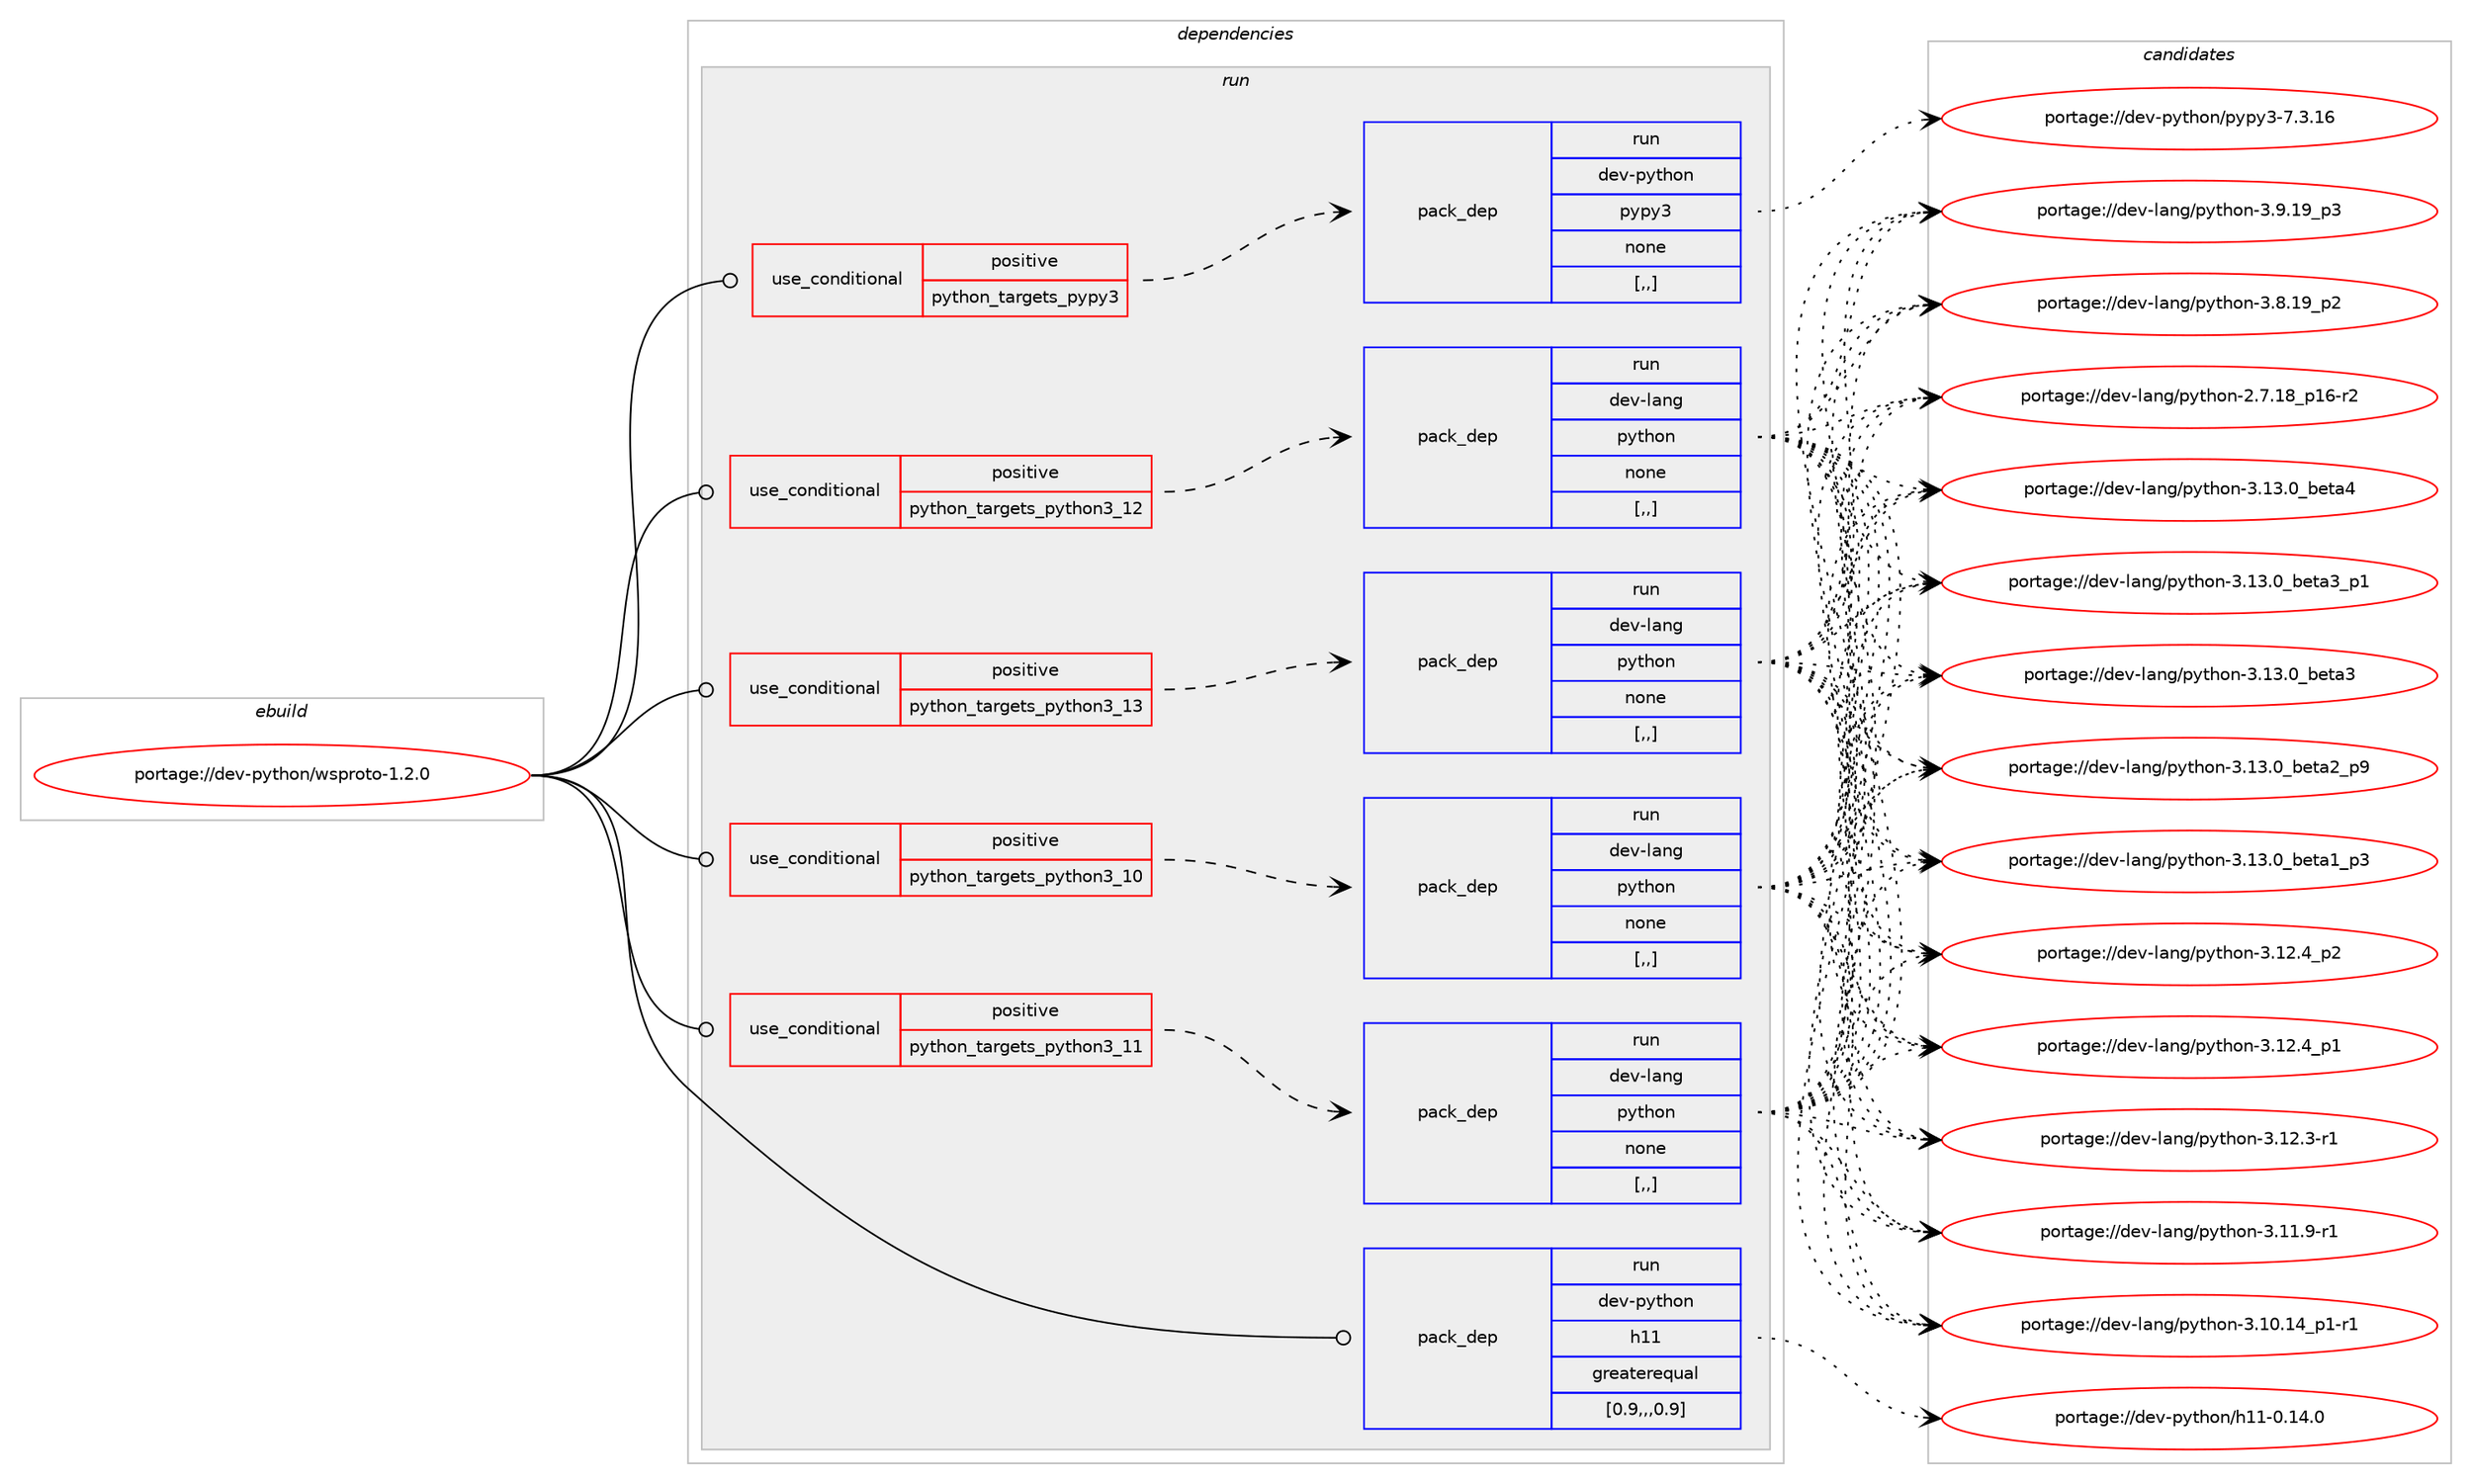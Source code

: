 digraph prolog {

# *************
# Graph options
# *************

newrank=true;
concentrate=true;
compound=true;
graph [rankdir=LR,fontname=Helvetica,fontsize=10,ranksep=1.5];#, ranksep=2.5, nodesep=0.2];
edge  [arrowhead=vee];
node  [fontname=Helvetica,fontsize=10];

# **********
# The ebuild
# **********

subgraph cluster_leftcol {
color=gray;
label=<<i>ebuild</i>>;
id [label="portage://dev-python/wsproto-1.2.0", color=red, width=4, href="../dev-python/wsproto-1.2.0.svg"];
}

# ****************
# The dependencies
# ****************

subgraph cluster_midcol {
color=gray;
label=<<i>dependencies</i>>;
subgraph cluster_compile {
fillcolor="#eeeeee";
style=filled;
label=<<i>compile</i>>;
}
subgraph cluster_compileandrun {
fillcolor="#eeeeee";
style=filled;
label=<<i>compile and run</i>>;
}
subgraph cluster_run {
fillcolor="#eeeeee";
style=filled;
label=<<i>run</i>>;
subgraph cond41287 {
dependency167692 [label=<<TABLE BORDER="0" CELLBORDER="1" CELLSPACING="0" CELLPADDING="4"><TR><TD ROWSPAN="3" CELLPADDING="10">use_conditional</TD></TR><TR><TD>positive</TD></TR><TR><TD>python_targets_pypy3</TD></TR></TABLE>>, shape=none, color=red];
subgraph pack125132 {
dependency167693 [label=<<TABLE BORDER="0" CELLBORDER="1" CELLSPACING="0" CELLPADDING="4" WIDTH="220"><TR><TD ROWSPAN="6" CELLPADDING="30">pack_dep</TD></TR><TR><TD WIDTH="110">run</TD></TR><TR><TD>dev-python</TD></TR><TR><TD>pypy3</TD></TR><TR><TD>none</TD></TR><TR><TD>[,,]</TD></TR></TABLE>>, shape=none, color=blue];
}
dependency167692:e -> dependency167693:w [weight=20,style="dashed",arrowhead="vee"];
}
id:e -> dependency167692:w [weight=20,style="solid",arrowhead="odot"];
subgraph cond41288 {
dependency167694 [label=<<TABLE BORDER="0" CELLBORDER="1" CELLSPACING="0" CELLPADDING="4"><TR><TD ROWSPAN="3" CELLPADDING="10">use_conditional</TD></TR><TR><TD>positive</TD></TR><TR><TD>python_targets_python3_10</TD></TR></TABLE>>, shape=none, color=red];
subgraph pack125133 {
dependency167695 [label=<<TABLE BORDER="0" CELLBORDER="1" CELLSPACING="0" CELLPADDING="4" WIDTH="220"><TR><TD ROWSPAN="6" CELLPADDING="30">pack_dep</TD></TR><TR><TD WIDTH="110">run</TD></TR><TR><TD>dev-lang</TD></TR><TR><TD>python</TD></TR><TR><TD>none</TD></TR><TR><TD>[,,]</TD></TR></TABLE>>, shape=none, color=blue];
}
dependency167694:e -> dependency167695:w [weight=20,style="dashed",arrowhead="vee"];
}
id:e -> dependency167694:w [weight=20,style="solid",arrowhead="odot"];
subgraph cond41289 {
dependency167696 [label=<<TABLE BORDER="0" CELLBORDER="1" CELLSPACING="0" CELLPADDING="4"><TR><TD ROWSPAN="3" CELLPADDING="10">use_conditional</TD></TR><TR><TD>positive</TD></TR><TR><TD>python_targets_python3_11</TD></TR></TABLE>>, shape=none, color=red];
subgraph pack125134 {
dependency167697 [label=<<TABLE BORDER="0" CELLBORDER="1" CELLSPACING="0" CELLPADDING="4" WIDTH="220"><TR><TD ROWSPAN="6" CELLPADDING="30">pack_dep</TD></TR><TR><TD WIDTH="110">run</TD></TR><TR><TD>dev-lang</TD></TR><TR><TD>python</TD></TR><TR><TD>none</TD></TR><TR><TD>[,,]</TD></TR></TABLE>>, shape=none, color=blue];
}
dependency167696:e -> dependency167697:w [weight=20,style="dashed",arrowhead="vee"];
}
id:e -> dependency167696:w [weight=20,style="solid",arrowhead="odot"];
subgraph cond41290 {
dependency167698 [label=<<TABLE BORDER="0" CELLBORDER="1" CELLSPACING="0" CELLPADDING="4"><TR><TD ROWSPAN="3" CELLPADDING="10">use_conditional</TD></TR><TR><TD>positive</TD></TR><TR><TD>python_targets_python3_12</TD></TR></TABLE>>, shape=none, color=red];
subgraph pack125135 {
dependency167699 [label=<<TABLE BORDER="0" CELLBORDER="1" CELLSPACING="0" CELLPADDING="4" WIDTH="220"><TR><TD ROWSPAN="6" CELLPADDING="30">pack_dep</TD></TR><TR><TD WIDTH="110">run</TD></TR><TR><TD>dev-lang</TD></TR><TR><TD>python</TD></TR><TR><TD>none</TD></TR><TR><TD>[,,]</TD></TR></TABLE>>, shape=none, color=blue];
}
dependency167698:e -> dependency167699:w [weight=20,style="dashed",arrowhead="vee"];
}
id:e -> dependency167698:w [weight=20,style="solid",arrowhead="odot"];
subgraph cond41291 {
dependency167700 [label=<<TABLE BORDER="0" CELLBORDER="1" CELLSPACING="0" CELLPADDING="4"><TR><TD ROWSPAN="3" CELLPADDING="10">use_conditional</TD></TR><TR><TD>positive</TD></TR><TR><TD>python_targets_python3_13</TD></TR></TABLE>>, shape=none, color=red];
subgraph pack125136 {
dependency167701 [label=<<TABLE BORDER="0" CELLBORDER="1" CELLSPACING="0" CELLPADDING="4" WIDTH="220"><TR><TD ROWSPAN="6" CELLPADDING="30">pack_dep</TD></TR><TR><TD WIDTH="110">run</TD></TR><TR><TD>dev-lang</TD></TR><TR><TD>python</TD></TR><TR><TD>none</TD></TR><TR><TD>[,,]</TD></TR></TABLE>>, shape=none, color=blue];
}
dependency167700:e -> dependency167701:w [weight=20,style="dashed",arrowhead="vee"];
}
id:e -> dependency167700:w [weight=20,style="solid",arrowhead="odot"];
subgraph pack125137 {
dependency167702 [label=<<TABLE BORDER="0" CELLBORDER="1" CELLSPACING="0" CELLPADDING="4" WIDTH="220"><TR><TD ROWSPAN="6" CELLPADDING="30">pack_dep</TD></TR><TR><TD WIDTH="110">run</TD></TR><TR><TD>dev-python</TD></TR><TR><TD>h11</TD></TR><TR><TD>greaterequal</TD></TR><TR><TD>[0.9,,,0.9]</TD></TR></TABLE>>, shape=none, color=blue];
}
id:e -> dependency167702:w [weight=20,style="solid",arrowhead="odot"];
}
}

# **************
# The candidates
# **************

subgraph cluster_choices {
rank=same;
color=gray;
label=<<i>candidates</i>>;

subgraph choice125132 {
color=black;
nodesep=1;
choice10010111845112121116104111110471121211121215145554651464954 [label="portage://dev-python/pypy3-7.3.16", color=red, width=4,href="../dev-python/pypy3-7.3.16.svg"];
dependency167693:e -> choice10010111845112121116104111110471121211121215145554651464954:w [style=dotted,weight="100"];
}
subgraph choice125133 {
color=black;
nodesep=1;
choice1001011184510897110103471121211161041111104551464951464895981011169752 [label="portage://dev-lang/python-3.13.0_beta4", color=red, width=4,href="../dev-lang/python-3.13.0_beta4.svg"];
choice10010111845108971101034711212111610411111045514649514648959810111697519511249 [label="portage://dev-lang/python-3.13.0_beta3_p1", color=red, width=4,href="../dev-lang/python-3.13.0_beta3_p1.svg"];
choice1001011184510897110103471121211161041111104551464951464895981011169751 [label="portage://dev-lang/python-3.13.0_beta3", color=red, width=4,href="../dev-lang/python-3.13.0_beta3.svg"];
choice10010111845108971101034711212111610411111045514649514648959810111697509511257 [label="portage://dev-lang/python-3.13.0_beta2_p9", color=red, width=4,href="../dev-lang/python-3.13.0_beta2_p9.svg"];
choice10010111845108971101034711212111610411111045514649514648959810111697499511251 [label="portage://dev-lang/python-3.13.0_beta1_p3", color=red, width=4,href="../dev-lang/python-3.13.0_beta1_p3.svg"];
choice100101118451089711010347112121116104111110455146495046529511250 [label="portage://dev-lang/python-3.12.4_p2", color=red, width=4,href="../dev-lang/python-3.12.4_p2.svg"];
choice100101118451089711010347112121116104111110455146495046529511249 [label="portage://dev-lang/python-3.12.4_p1", color=red, width=4,href="../dev-lang/python-3.12.4_p1.svg"];
choice100101118451089711010347112121116104111110455146495046514511449 [label="portage://dev-lang/python-3.12.3-r1", color=red, width=4,href="../dev-lang/python-3.12.3-r1.svg"];
choice100101118451089711010347112121116104111110455146494946574511449 [label="portage://dev-lang/python-3.11.9-r1", color=red, width=4,href="../dev-lang/python-3.11.9-r1.svg"];
choice100101118451089711010347112121116104111110455146494846495295112494511449 [label="portage://dev-lang/python-3.10.14_p1-r1", color=red, width=4,href="../dev-lang/python-3.10.14_p1-r1.svg"];
choice100101118451089711010347112121116104111110455146574649579511251 [label="portage://dev-lang/python-3.9.19_p3", color=red, width=4,href="../dev-lang/python-3.9.19_p3.svg"];
choice100101118451089711010347112121116104111110455146564649579511250 [label="portage://dev-lang/python-3.8.19_p2", color=red, width=4,href="../dev-lang/python-3.8.19_p2.svg"];
choice100101118451089711010347112121116104111110455046554649569511249544511450 [label="portage://dev-lang/python-2.7.18_p16-r2", color=red, width=4,href="../dev-lang/python-2.7.18_p16-r2.svg"];
dependency167695:e -> choice1001011184510897110103471121211161041111104551464951464895981011169752:w [style=dotted,weight="100"];
dependency167695:e -> choice10010111845108971101034711212111610411111045514649514648959810111697519511249:w [style=dotted,weight="100"];
dependency167695:e -> choice1001011184510897110103471121211161041111104551464951464895981011169751:w [style=dotted,weight="100"];
dependency167695:e -> choice10010111845108971101034711212111610411111045514649514648959810111697509511257:w [style=dotted,weight="100"];
dependency167695:e -> choice10010111845108971101034711212111610411111045514649514648959810111697499511251:w [style=dotted,weight="100"];
dependency167695:e -> choice100101118451089711010347112121116104111110455146495046529511250:w [style=dotted,weight="100"];
dependency167695:e -> choice100101118451089711010347112121116104111110455146495046529511249:w [style=dotted,weight="100"];
dependency167695:e -> choice100101118451089711010347112121116104111110455146495046514511449:w [style=dotted,weight="100"];
dependency167695:e -> choice100101118451089711010347112121116104111110455146494946574511449:w [style=dotted,weight="100"];
dependency167695:e -> choice100101118451089711010347112121116104111110455146494846495295112494511449:w [style=dotted,weight="100"];
dependency167695:e -> choice100101118451089711010347112121116104111110455146574649579511251:w [style=dotted,weight="100"];
dependency167695:e -> choice100101118451089711010347112121116104111110455146564649579511250:w [style=dotted,weight="100"];
dependency167695:e -> choice100101118451089711010347112121116104111110455046554649569511249544511450:w [style=dotted,weight="100"];
}
subgraph choice125134 {
color=black;
nodesep=1;
choice1001011184510897110103471121211161041111104551464951464895981011169752 [label="portage://dev-lang/python-3.13.0_beta4", color=red, width=4,href="../dev-lang/python-3.13.0_beta4.svg"];
choice10010111845108971101034711212111610411111045514649514648959810111697519511249 [label="portage://dev-lang/python-3.13.0_beta3_p1", color=red, width=4,href="../dev-lang/python-3.13.0_beta3_p1.svg"];
choice1001011184510897110103471121211161041111104551464951464895981011169751 [label="portage://dev-lang/python-3.13.0_beta3", color=red, width=4,href="../dev-lang/python-3.13.0_beta3.svg"];
choice10010111845108971101034711212111610411111045514649514648959810111697509511257 [label="portage://dev-lang/python-3.13.0_beta2_p9", color=red, width=4,href="../dev-lang/python-3.13.0_beta2_p9.svg"];
choice10010111845108971101034711212111610411111045514649514648959810111697499511251 [label="portage://dev-lang/python-3.13.0_beta1_p3", color=red, width=4,href="../dev-lang/python-3.13.0_beta1_p3.svg"];
choice100101118451089711010347112121116104111110455146495046529511250 [label="portage://dev-lang/python-3.12.4_p2", color=red, width=4,href="../dev-lang/python-3.12.4_p2.svg"];
choice100101118451089711010347112121116104111110455146495046529511249 [label="portage://dev-lang/python-3.12.4_p1", color=red, width=4,href="../dev-lang/python-3.12.4_p1.svg"];
choice100101118451089711010347112121116104111110455146495046514511449 [label="portage://dev-lang/python-3.12.3-r1", color=red, width=4,href="../dev-lang/python-3.12.3-r1.svg"];
choice100101118451089711010347112121116104111110455146494946574511449 [label="portage://dev-lang/python-3.11.9-r1", color=red, width=4,href="../dev-lang/python-3.11.9-r1.svg"];
choice100101118451089711010347112121116104111110455146494846495295112494511449 [label="portage://dev-lang/python-3.10.14_p1-r1", color=red, width=4,href="../dev-lang/python-3.10.14_p1-r1.svg"];
choice100101118451089711010347112121116104111110455146574649579511251 [label="portage://dev-lang/python-3.9.19_p3", color=red, width=4,href="../dev-lang/python-3.9.19_p3.svg"];
choice100101118451089711010347112121116104111110455146564649579511250 [label="portage://dev-lang/python-3.8.19_p2", color=red, width=4,href="../dev-lang/python-3.8.19_p2.svg"];
choice100101118451089711010347112121116104111110455046554649569511249544511450 [label="portage://dev-lang/python-2.7.18_p16-r2", color=red, width=4,href="../dev-lang/python-2.7.18_p16-r2.svg"];
dependency167697:e -> choice1001011184510897110103471121211161041111104551464951464895981011169752:w [style=dotted,weight="100"];
dependency167697:e -> choice10010111845108971101034711212111610411111045514649514648959810111697519511249:w [style=dotted,weight="100"];
dependency167697:e -> choice1001011184510897110103471121211161041111104551464951464895981011169751:w [style=dotted,weight="100"];
dependency167697:e -> choice10010111845108971101034711212111610411111045514649514648959810111697509511257:w [style=dotted,weight="100"];
dependency167697:e -> choice10010111845108971101034711212111610411111045514649514648959810111697499511251:w [style=dotted,weight="100"];
dependency167697:e -> choice100101118451089711010347112121116104111110455146495046529511250:w [style=dotted,weight="100"];
dependency167697:e -> choice100101118451089711010347112121116104111110455146495046529511249:w [style=dotted,weight="100"];
dependency167697:e -> choice100101118451089711010347112121116104111110455146495046514511449:w [style=dotted,weight="100"];
dependency167697:e -> choice100101118451089711010347112121116104111110455146494946574511449:w [style=dotted,weight="100"];
dependency167697:e -> choice100101118451089711010347112121116104111110455146494846495295112494511449:w [style=dotted,weight="100"];
dependency167697:e -> choice100101118451089711010347112121116104111110455146574649579511251:w [style=dotted,weight="100"];
dependency167697:e -> choice100101118451089711010347112121116104111110455146564649579511250:w [style=dotted,weight="100"];
dependency167697:e -> choice100101118451089711010347112121116104111110455046554649569511249544511450:w [style=dotted,weight="100"];
}
subgraph choice125135 {
color=black;
nodesep=1;
choice1001011184510897110103471121211161041111104551464951464895981011169752 [label="portage://dev-lang/python-3.13.0_beta4", color=red, width=4,href="../dev-lang/python-3.13.0_beta4.svg"];
choice10010111845108971101034711212111610411111045514649514648959810111697519511249 [label="portage://dev-lang/python-3.13.0_beta3_p1", color=red, width=4,href="../dev-lang/python-3.13.0_beta3_p1.svg"];
choice1001011184510897110103471121211161041111104551464951464895981011169751 [label="portage://dev-lang/python-3.13.0_beta3", color=red, width=4,href="../dev-lang/python-3.13.0_beta3.svg"];
choice10010111845108971101034711212111610411111045514649514648959810111697509511257 [label="portage://dev-lang/python-3.13.0_beta2_p9", color=red, width=4,href="../dev-lang/python-3.13.0_beta2_p9.svg"];
choice10010111845108971101034711212111610411111045514649514648959810111697499511251 [label="portage://dev-lang/python-3.13.0_beta1_p3", color=red, width=4,href="../dev-lang/python-3.13.0_beta1_p3.svg"];
choice100101118451089711010347112121116104111110455146495046529511250 [label="portage://dev-lang/python-3.12.4_p2", color=red, width=4,href="../dev-lang/python-3.12.4_p2.svg"];
choice100101118451089711010347112121116104111110455146495046529511249 [label="portage://dev-lang/python-3.12.4_p1", color=red, width=4,href="../dev-lang/python-3.12.4_p1.svg"];
choice100101118451089711010347112121116104111110455146495046514511449 [label="portage://dev-lang/python-3.12.3-r1", color=red, width=4,href="../dev-lang/python-3.12.3-r1.svg"];
choice100101118451089711010347112121116104111110455146494946574511449 [label="portage://dev-lang/python-3.11.9-r1", color=red, width=4,href="../dev-lang/python-3.11.9-r1.svg"];
choice100101118451089711010347112121116104111110455146494846495295112494511449 [label="portage://dev-lang/python-3.10.14_p1-r1", color=red, width=4,href="../dev-lang/python-3.10.14_p1-r1.svg"];
choice100101118451089711010347112121116104111110455146574649579511251 [label="portage://dev-lang/python-3.9.19_p3", color=red, width=4,href="../dev-lang/python-3.9.19_p3.svg"];
choice100101118451089711010347112121116104111110455146564649579511250 [label="portage://dev-lang/python-3.8.19_p2", color=red, width=4,href="../dev-lang/python-3.8.19_p2.svg"];
choice100101118451089711010347112121116104111110455046554649569511249544511450 [label="portage://dev-lang/python-2.7.18_p16-r2", color=red, width=4,href="../dev-lang/python-2.7.18_p16-r2.svg"];
dependency167699:e -> choice1001011184510897110103471121211161041111104551464951464895981011169752:w [style=dotted,weight="100"];
dependency167699:e -> choice10010111845108971101034711212111610411111045514649514648959810111697519511249:w [style=dotted,weight="100"];
dependency167699:e -> choice1001011184510897110103471121211161041111104551464951464895981011169751:w [style=dotted,weight="100"];
dependency167699:e -> choice10010111845108971101034711212111610411111045514649514648959810111697509511257:w [style=dotted,weight="100"];
dependency167699:e -> choice10010111845108971101034711212111610411111045514649514648959810111697499511251:w [style=dotted,weight="100"];
dependency167699:e -> choice100101118451089711010347112121116104111110455146495046529511250:w [style=dotted,weight="100"];
dependency167699:e -> choice100101118451089711010347112121116104111110455146495046529511249:w [style=dotted,weight="100"];
dependency167699:e -> choice100101118451089711010347112121116104111110455146495046514511449:w [style=dotted,weight="100"];
dependency167699:e -> choice100101118451089711010347112121116104111110455146494946574511449:w [style=dotted,weight="100"];
dependency167699:e -> choice100101118451089711010347112121116104111110455146494846495295112494511449:w [style=dotted,weight="100"];
dependency167699:e -> choice100101118451089711010347112121116104111110455146574649579511251:w [style=dotted,weight="100"];
dependency167699:e -> choice100101118451089711010347112121116104111110455146564649579511250:w [style=dotted,weight="100"];
dependency167699:e -> choice100101118451089711010347112121116104111110455046554649569511249544511450:w [style=dotted,weight="100"];
}
subgraph choice125136 {
color=black;
nodesep=1;
choice1001011184510897110103471121211161041111104551464951464895981011169752 [label="portage://dev-lang/python-3.13.0_beta4", color=red, width=4,href="../dev-lang/python-3.13.0_beta4.svg"];
choice10010111845108971101034711212111610411111045514649514648959810111697519511249 [label="portage://dev-lang/python-3.13.0_beta3_p1", color=red, width=4,href="../dev-lang/python-3.13.0_beta3_p1.svg"];
choice1001011184510897110103471121211161041111104551464951464895981011169751 [label="portage://dev-lang/python-3.13.0_beta3", color=red, width=4,href="../dev-lang/python-3.13.0_beta3.svg"];
choice10010111845108971101034711212111610411111045514649514648959810111697509511257 [label="portage://dev-lang/python-3.13.0_beta2_p9", color=red, width=4,href="../dev-lang/python-3.13.0_beta2_p9.svg"];
choice10010111845108971101034711212111610411111045514649514648959810111697499511251 [label="portage://dev-lang/python-3.13.0_beta1_p3", color=red, width=4,href="../dev-lang/python-3.13.0_beta1_p3.svg"];
choice100101118451089711010347112121116104111110455146495046529511250 [label="portage://dev-lang/python-3.12.4_p2", color=red, width=4,href="../dev-lang/python-3.12.4_p2.svg"];
choice100101118451089711010347112121116104111110455146495046529511249 [label="portage://dev-lang/python-3.12.4_p1", color=red, width=4,href="../dev-lang/python-3.12.4_p1.svg"];
choice100101118451089711010347112121116104111110455146495046514511449 [label="portage://dev-lang/python-3.12.3-r1", color=red, width=4,href="../dev-lang/python-3.12.3-r1.svg"];
choice100101118451089711010347112121116104111110455146494946574511449 [label="portage://dev-lang/python-3.11.9-r1", color=red, width=4,href="../dev-lang/python-3.11.9-r1.svg"];
choice100101118451089711010347112121116104111110455146494846495295112494511449 [label="portage://dev-lang/python-3.10.14_p1-r1", color=red, width=4,href="../dev-lang/python-3.10.14_p1-r1.svg"];
choice100101118451089711010347112121116104111110455146574649579511251 [label="portage://dev-lang/python-3.9.19_p3", color=red, width=4,href="../dev-lang/python-3.9.19_p3.svg"];
choice100101118451089711010347112121116104111110455146564649579511250 [label="portage://dev-lang/python-3.8.19_p2", color=red, width=4,href="../dev-lang/python-3.8.19_p2.svg"];
choice100101118451089711010347112121116104111110455046554649569511249544511450 [label="portage://dev-lang/python-2.7.18_p16-r2", color=red, width=4,href="../dev-lang/python-2.7.18_p16-r2.svg"];
dependency167701:e -> choice1001011184510897110103471121211161041111104551464951464895981011169752:w [style=dotted,weight="100"];
dependency167701:e -> choice10010111845108971101034711212111610411111045514649514648959810111697519511249:w [style=dotted,weight="100"];
dependency167701:e -> choice1001011184510897110103471121211161041111104551464951464895981011169751:w [style=dotted,weight="100"];
dependency167701:e -> choice10010111845108971101034711212111610411111045514649514648959810111697509511257:w [style=dotted,weight="100"];
dependency167701:e -> choice10010111845108971101034711212111610411111045514649514648959810111697499511251:w [style=dotted,weight="100"];
dependency167701:e -> choice100101118451089711010347112121116104111110455146495046529511250:w [style=dotted,weight="100"];
dependency167701:e -> choice100101118451089711010347112121116104111110455146495046529511249:w [style=dotted,weight="100"];
dependency167701:e -> choice100101118451089711010347112121116104111110455146495046514511449:w [style=dotted,weight="100"];
dependency167701:e -> choice100101118451089711010347112121116104111110455146494946574511449:w [style=dotted,weight="100"];
dependency167701:e -> choice100101118451089711010347112121116104111110455146494846495295112494511449:w [style=dotted,weight="100"];
dependency167701:e -> choice100101118451089711010347112121116104111110455146574649579511251:w [style=dotted,weight="100"];
dependency167701:e -> choice100101118451089711010347112121116104111110455146564649579511250:w [style=dotted,weight="100"];
dependency167701:e -> choice100101118451089711010347112121116104111110455046554649569511249544511450:w [style=dotted,weight="100"];
}
subgraph choice125137 {
color=black;
nodesep=1;
choice1001011184511212111610411111047104494945484649524648 [label="portage://dev-python/h11-0.14.0", color=red, width=4,href="../dev-python/h11-0.14.0.svg"];
dependency167702:e -> choice1001011184511212111610411111047104494945484649524648:w [style=dotted,weight="100"];
}
}

}
